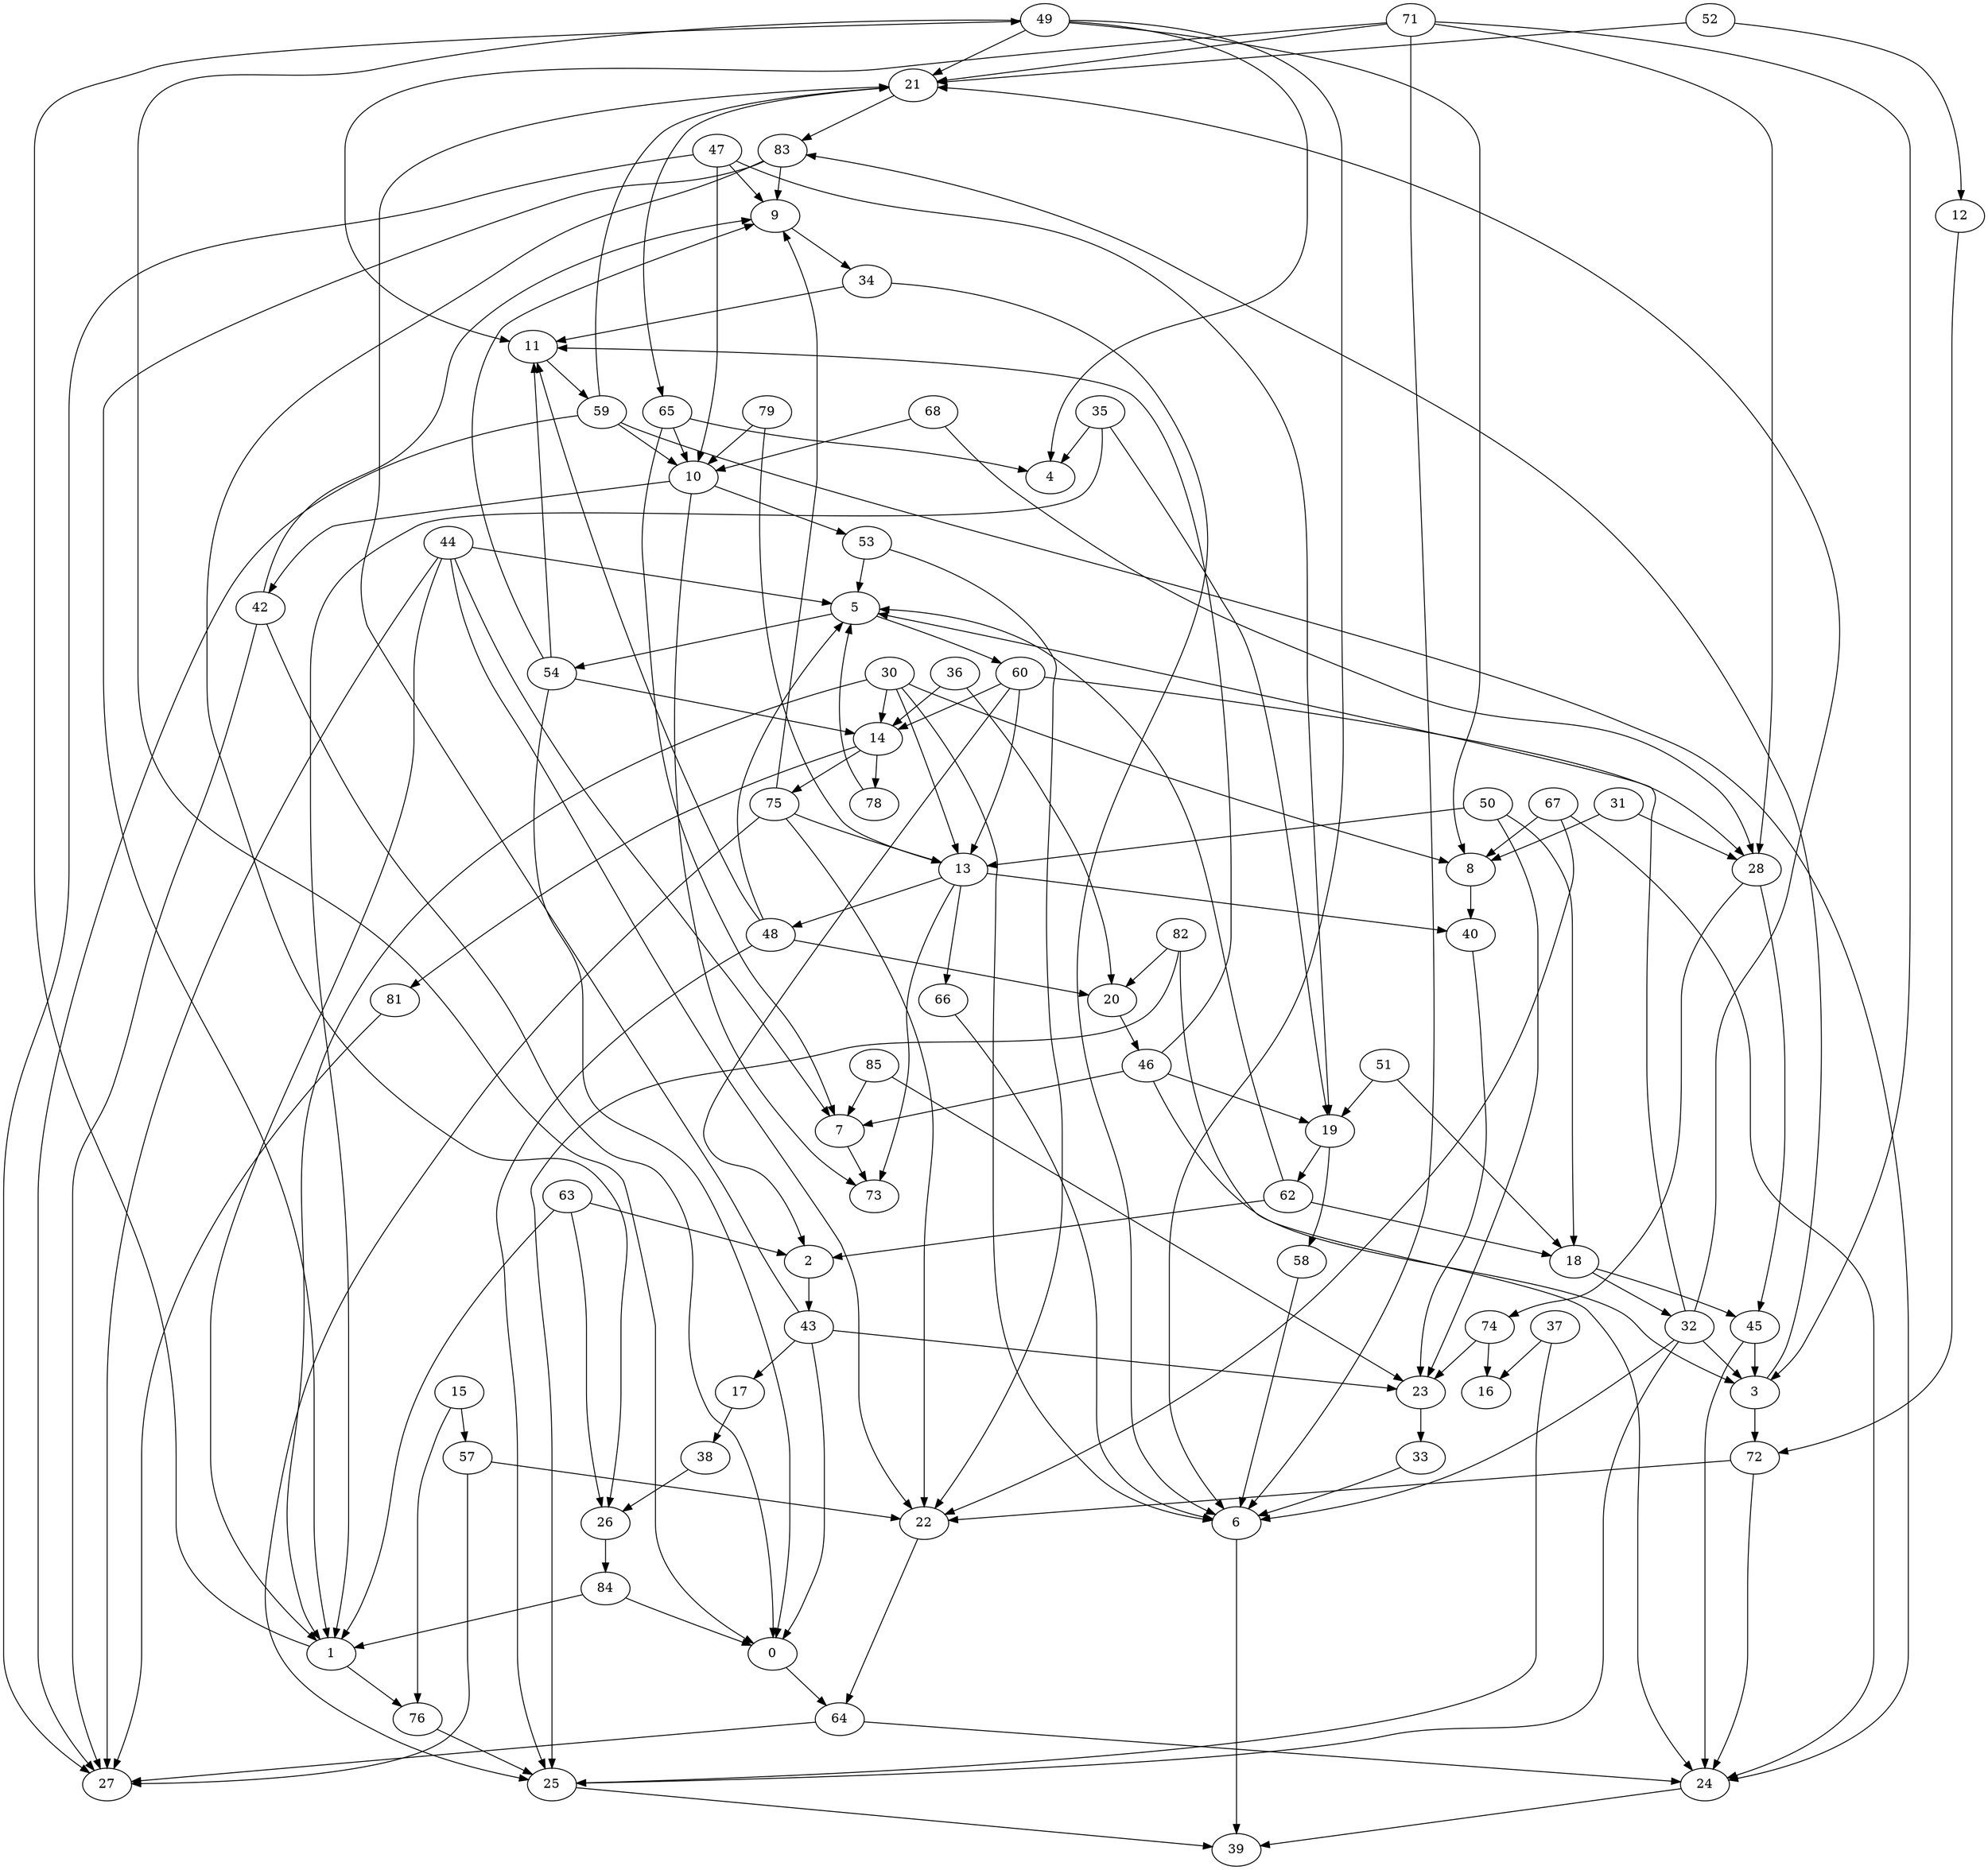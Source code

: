 strict digraph "bipartite_gnm_random_graph(29,58,174)" {
	graph [bb="0,0,2299,1908"];
	node [label="\N"];
	0	[bipartite=0,
		height=0.5,
		pos="581,234",
		width=0.75];
	64	[bipartite=1,
		height=0.5,
		pos="619,162",
		width=0.75];
	0 -> 64	[pos="e,610.23,179.15 589.81,216.76 594.42,208.28 600.16,197.71 605.32,188.2"];
	1	[bipartite=0,
		height=0.5,
		pos="442,1818",
		width=0.75];
	49	[bipartite=1,
		height=0.5,
		pos="454,1746",
		width=0.75];
	1 -> 49	[pos="e,451.04,1764.3 444.9,1800.1 446.23,1792.3 447.82,1783 449.31,1774.4"];
	76	[bipartite=1,
		height=0.5,
		pos="566,594",
		width=0.75];
	1 -> 76	[pos="e,562.39,612.07 415.05,1816.1 379.39,1813.4 317.29,1803 285,1764 233.66,1702 250.64,1663.2 265,1584 271.1,1550.4 274.83,1541.5 292,\
1512 349.25,1413.5 456,1428.9 456,1315 456,1315 456,1315 456,1097 456,1003 527.08,775.84 547,684 551.49,663.29 556.49,639.84 560.24,\
622.21"];
	2	[bipartite=0,
		height=0.5,
		pos="900,666",
		width=0.75];
	43	[bipartite=1,
		height=0.5,
		pos="676,594",
		width=0.75];
	2 -> 43	[pos="e,700.14,602.54 876.03,657.51 836.05,645.02 755.65,619.89 709.89,605.59"];
	3	[bipartite=0,
		height=0.5,
		pos="1010,522",
		width=0.75];
	72	[bipartite=1,
		height=0.5,
		pos="604,450",
		width=0.75];
	3 -> 72	[pos="e,624.48,462.11 989.52,509.89 984.56,507.61 979.19,505.46 974,504 830.28,463.56 783.72,508.44 640,468 638.05,467.45 636.08,466.81 \
634.12,466.1"];
	83	[bipartite=1,
		height=0.5,
		pos="321,450",
		width=0.75];
	3 -> 83	[pos="e,348.02,452.92 989.54,509.79 984.59,507.51 979.21,505.39 974,504 944.08,496.01 492.2,463.24 358.19,453.65"];
	4	[bipartite=0,
		height=0.5,
		pos="363,1530",
		width=0.75];
	5	[bipartite=0,
		height=0.5,
		pos="1341,1386",
		width=0.75];
	54	[bipartite=1,
		height=0.5,
		pos="1838,1314",
		width=0.75];
	5 -> 54	[pos="e,1811.7,1318.7 1367.4,1381.3 1450.4,1369.6 1706.3,1333.6 1801.7,1320.1"];
	60	[bipartite=1,
		height=0.5,
		pos="1529,1314",
		width=0.75];
	5 -> 60	[pos="e,1506.5,1324.5 1364.5,1376.9 1393.7,1366.8 1444.7,1348.8 1488,1332 1490.9,1330.9 1494,1329.7 1497,1328.4"];
	6	[bipartite=0,
		height=0.5,
		pos="1285,234",
		width=0.75];
	39	[bipartite=1,
		height=0.5,
		pos="938,18",
		width=0.75];
	6 -> 39	[pos="e,957.09,30.774 1265.8,221.19 1207.9,185.46 1034.3,78.369 966,36.269"];
	7	[bipartite=0,
		height=0.5,
		pos="1526,810",
		width=0.75];
	73	[bipartite=1,
		height=0.5,
		pos="1572,738",
		width=0.75];
	7 -> 73	[pos="e,1561.6,754.82 1536.4,793.12 1542.2,784.34 1549.5,773.26 1556,763.42"];
	8	[bipartite=0,
		height=0.5,
		pos="1191,1098",
		width=0.75];
	40	[bipartite=1,
		height=0.5,
		pos="1500,1026",
		width=0.75];
	8 -> 40	[pos="e,1474.8,1032.7 1216.3,1091.3 1271.3,1078.8 1402,1049.2 1464.9,1034.9"];
	9	[bipartite=0,
		height=0.5,
		pos="1771,378",
		width=0.75];
	34	[bipartite=1,
		height=0.5,
		pos="1762,306",
		width=0.75];
	9 -> 34	[pos="e,1764.2,324.28 1768.8,360.05 1767.8,352.35 1766.6,343.03 1765.5,334.36"];
	10	[bipartite=0,
		height=0.5,
		pos="999,1530",
		width=0.75];
	42	[bipartite=1,
		height=0.5,
		pos="1014,450",
		width=0.75];
	10 -> 42	[pos="e,990.14,458.49 996.25,1512 989.99,1473.6 974.15,1376.8 960,1296 910.99,1016.1 845,951.19 845,667 845,667 845,667 845,593 845,522.91 \
931.26,480.49 980.53,461.98"];
	53	[bipartite=1,
		height=0.5,
		pos="1077,1458",
		width=0.75];
	10 -> 53	[pos="e,1061.6,1472.8 1014.4,1515.2 1025.7,1505 1041.3,1491 1054.1,1479.6"];
	10 -> 73	[pos="e,1573.8,756.21 999.62,1511.9 1003,1445.8 1024.1,1205.2 1155,1080 1236.3,1002.2 1288.7,1031.8 1384,972 1470.2,917.91 1513.1,917.24 \
1562,828 1572.3,809.19 1574.4,784.82 1574.2,766.33"];
	11	[bipartite=0,
		height=0.5,
		pos="1808,234",
		width=0.75];
	59	[bipartite=1,
		height=0.5,
		pos="841,162",
		width=0.75];
	11 -> 59	[pos="e,867.74,164.94 1781.1,231.05 1645.3,221.22 1034.7,177.02 877.83,165.67"];
	12	[bipartite=0,
		height=0.5,
		pos="172,1458",
		width=0.75];
	12 -> 72	[pos="e,589.54,465.54 191.5,1445.2 236.15,1416.7 342,1338.8 342,1243 342,1243 342,1243 342,953 342,745.64 519.86,539.19 582.49,472.92"];
	13	[bipartite=0,
		height=0.5,
		pos="1713,1098",
		width=0.75];
	13 -> 40	[pos="e,1521.1,1037.6 1688,1090.8 1653.3,1081.9 1589,1064.3 1536,1044 1534.2,1043.3 1532.3,1042.5 1530.4,1041.7"];
	48	[bipartite=1,
		height=0.5,
		pos="1572,1026",
		width=0.75];
	13 -> 48	[pos="e,1593.3,1037.6 1691.9,1086.5 1668.1,1074.7 1629.3,1055.4 1602.3,1042"];
	66	[bipartite=1,
		height=0.5,
		pos="1952,954",
		width=0.75];
	13 -> 66	[pos="e,1932.5,966.58 1732.6,1085.4 1774.8,1060.3 1874.5,1001 1923.7,971.83"];
	13 -> 73	[pos="e,1582.9,754.49 1709.7,1080.1 1701.7,1041 1679.5,941.68 1646,864 1630,826.88 1605,787.23 1588.6,762.78"];
	14	[bipartite=0,
		height=0.5,
		pos="1652,1242",
		width=0.75];
	75	[bipartite=1,
		height=0.5,
		pos="1614,1170",
		width=0.75];
	14 -> 75	[pos="e,1622.8,1187.1 1643.2,1224.8 1638.6,1216.3 1632.8,1205.7 1627.7,1196.2"];
	78	[bipartite=1,
		height=0.5,
		pos="1504,1170",
		width=0.75];
	14 -> 78	[pos="e,1525.5,1181.2 1630.5,1230.8 1605.3,1218.9 1563.3,1199.1 1534.7,1185.5"];
	81	[bipartite=1,
		height=0.5,
		pos="2138,954",
		width=0.75];
	14 -> 81	[pos="e,2123.7,969.35 1677.8,1236.7 1714.5,1230 1783.1,1214.8 1836,1188 1953,1128.8 2069.6,1021.8 2116.5,976.35"];
	15	[bipartite=0,
		height=0.5,
		pos="511,666",
		width=0.75];
	57	[bipartite=1,
		height=0.5,
		pos="676,450",
		width=0.75];
	15 -> 57	[pos="e,655.82,462.27 511.44,647.75 512.63,628.9 516.67,598.41 530,576 558.84,527.5 613.29,488.53 646.92,467.67"];
	15 -> 76	[pos="e,554.09,610.16 522.93,649.81 530.21,640.55 539.66,628.52 547.85,618.09"];
	16	[bipartite=0,
		height=0.5,
		pos="938,522",
		width=0.75];
	17	[bipartite=0,
		height=0.5,
		pos="245,522",
		width=0.75];
	38	[bipartite=1,
		height=0.5,
		pos="211,450",
		width=0.75];
	17 -> 38	[pos="e,219.08,467.63 237.11,504.76 233.1,496.49 228.11,486.23 223.58,476.9"];
	18	[bipartite=0,
		height=0.5,
		pos="1196,666",
		width=0.75];
	32	[bipartite=1,
		height=0.5,
		pos="1230,594",
		width=0.75];
	18 -> 32	[pos="e,1221.9,611.63 1203.9,648.76 1207.9,640.49 1212.9,630.23 1217.4,620.9"];
	45	[bipartite=1,
		height=0.5,
		pos="1158,594",
		width=0.75];
	18 -> 45	[pos="e,1166.8,611.15 1187.2,648.76 1182.6,640.28 1176.8,629.71 1171.7,620.2"];
	19	[bipartite=0,
		height=0.5,
		pos="1162,810",
		width=0.75];
	58	[bipartite=1,
		height=0.5,
		pos="1285,306",
		width=0.75];
	19 -> 58	[pos="e,1285,324.05 1174,793.58 1205,752.25 1285,634.61 1285,523 1285,523 1285,523 1285,449 1285,409 1285,362.65 1285,334.08"];
	62	[bipartite=1,
		height=0.5,
		pos="1162,738",
		width=0.75];
	19 -> 62	[pos="e,1162,756.1 1162,791.7 1162,783.98 1162,774.71 1162,766.11"];
	20	[bipartite=0,
		height=0.5,
		pos="1348,954",
		width=0.75];
	46	[bipartite=1,
		height=0.5,
		pos="1310,882",
		width=0.75];
	20 -> 46	[pos="e,1318.8,899.15 1339.2,936.76 1334.6,928.28 1328.8,917.71 1323.7,908.2"];
	21	[bipartite=0,
		height=0.5,
		pos="467,1674",
		width=0.75];
	65	[bipartite=1,
		height=0.5,
		pos="739,1602",
		width=0.75];
	21 -> 65	[pos="e,713.96,1609.4 492.1,1666.5 540.88,1654 648.56,1626.3 704.2,1612"];
	21 -> 83	[pos="e,313.55,467.67 458.85,1656.4 453.83,1646 447.35,1632.3 442,1620 421.41,1572.6 436.61,1547.4 399,1512 361.86,1477 325,1513.1 290,\
1476 216.49,1398 228,1350.2 228,1243 228,1243 228,1243 228,665 228,659.95 284.49,532.78 309.42,476.92"];
	22	[bipartite=0,
		height=0.5,
		pos="731,378",
		width=0.75];
	22 -> 64	[pos="e,627.48,179.2 722.4,360.56 702.93,323.36 655.38,232.51 632.17,188.17"];
	23	[bipartite=0,
		height=0.5,
		pos="1409,522",
		width=0.75];
	33	[bipartite=1,
		height=0.5,
		pos="1392,378",
		width=0.75];
	23 -> 33	[pos="e,1394.1,396.19 1406.9,503.87 1404.1,479.67 1398.7,435.21 1395.3,406.39"];
	24	[bipartite=0,
		height=0.5,
		pos="619,90",
		width=0.75];
	24 -> 39	[pos="e,912.7,24.552 644.3,83.449 700.83,71.043 837.54,41.044 902.54,26.782"];
	25	[bipartite=0,
		height=0.5,
		pos="1120,522",
		width=0.75];
	25 -> 39	[pos="e,938,36.049 1108.6,505.33 1068.8,450.23 938,266.93 938,235 938,235 938,235 938,161 938,121 938,74.653 938,46.08"];
	26	[bipartite=0,
		height=0.5,
		pos="211,378",
		width=0.75];
	84	[bipartite=1,
		height=0.5,
		pos="211,306",
		width=0.75];
	26 -> 84	[pos="e,211,324.1 211,359.7 211,351.98 211,342.71 211,334.11"];
	27	[bipartite=0,
		height=0.5,
		pos="883,90",
		width=0.75];
	28	[bipartite=0,
		height=0.5,
		pos="1055,1098",
		width=0.75];
	28 -> 45	[pos="e,1137.3,605.76 1053.2,1080 1047.6,1026.8 1031,864.07 1031,811 1031,811 1031,811 1031,737 1031,678.92 1090.8,633.7 1128.3,611.03"];
	74	[bipartite=1,
		height=0.5,
		pos="1048,594",
		width=0.75];
	28 -> 74	[pos="e,1037.4,610.84 1048.7,1080.2 1033,1036.5 993,915.41 993,811 993,811 993,811 993,737 993,693.3 1015.9,646.82 1032.2,619.38"];
	30	[bipartite=1,
		height=0.5,
		pos="1939,1890",
		width=0.75];
	30 -> 1	[pos="e,468.91,1820.3 1912.1,1887.7 1730.8,1879.3 689.71,1830.6 479.13,1820.7"];
	30 -> 6	[pos="e,1312,234.9 1961.2,1879.6 2001.6,1860.8 2083,1814.6 2083,1747 2083,1747 2083,1747 2083,377 2083,267.39 1959.7,313.11 1853,288 1656.9,\
241.84 1413.7,235.58 1322.2,234.95"];
	30 -> 8	[pos="e,1217.7,1101 1953.3,1874.2 1975.3,1849.9 2015,1798.7 2015,1747 2015,1747 2015,1747 2015,1673 2015,1594.4 1977.7,1582 1942,1512 \
1907.1,1443.5 1899.5,1423.3 1846,1368 1828.4,1349.8 1821,1348.7 1802,1332 1749.6,1285.9 1748,1259.7 1688,1224 1643.8,1197.7 1622.2,\
1214.3 1578,1188 1558,1176.1 1560.9,1162.2 1540,1152 1485.4,1125.3 1306.2,1108.2 1228,1101.8"];
	30 -> 13	[pos="e,1718.7,1115.6 1939,1872 1939,1845.3 1939,1792.1 1939,1747 1939,1747 1939,1747 1939,1601 1939,1466.8 1856.5,1454.6 1802,1332 1769.3,\
1258.4 1737.1,1168.7 1722,1125.2"];
	30 -> 14	[pos="e,1656.3,1260 1928,1873.3 1900.1,1832.8 1825.5,1721.2 1779,1620 1720.9,1493.6 1675.6,1332.8 1659,1269.9"];
	31	[bipartite=1,
		height=0.5,
		pos="1153,1170",
		width=0.75];
	31 -> 8	[pos="e,1182.2,1115.1 1161.8,1152.8 1166.4,1144.3 1172.2,1133.7 1177.3,1124.2"];
	31 -> 28	[pos="e,1072.9,1111.8 1135,1156.2 1120,1145.4 1098.3,1129.9 1081.3,1117.8"];
	32 -> 3	[pos="e,1035.1,528.87 1208.9,582.36 1204.1,580.11 1198.9,577.85 1194,576 1143.3,556.85 1082.5,540.58 1045,531.3"];
	32 -> 5	[pos="e,1337.2,1368 1232.3,612.23 1238.5,658.73 1256.4,790.67 1274,900 1293.3,1019.9 1322,1047.6 1322,1169 1322,1243 1322,1243 1322,1243 \
1322,1283.4 1329.6,1329.6 1335.2,1358.1"];
	32 -> 6	[pos="e,1272.3,250.3 1230,575.95 1230,549.29 1230,496.11 1230,451 1230,451 1230,451 1230,377 1230,336.55 1233.1,325.2 1249,288 1253.4,\
277.72 1259.9,267.34 1266.1,258.53"];
	32 -> 21	[pos="e,483.67,1659.5 1211.4,607.08 1196.7,617.12 1175.9,632.26 1160,648 1131.1,676.48 1127,686.58 1104,720 955.88,935.62 918.19,990.63 \
800,1224 760.84,1301.3 772.47,1331.5 725,1404 655.64,1509.9 541.57,1611.1 491.67,1652.9"];
	32 -> 25	[pos="e,1138.9,535.05 1210.8,580.81 1193.3,569.67 1167.2,553.06 1147.5,540.5"];
	33 -> 6	[pos="e,1296.6,250.45 1380.3,361.53 1361.6,336.67 1324.7,287.66 1302.7,258.47"];
	34 -> 6	[pos="e,1312,235.74 1740.7,294.87 1734.5,292.27 1727.6,289.72 1721,288 1576.6,250.05 1398.1,239.15 1322,236.12"];
	34 -> 11	[pos="e,1797.6,250.82 1772.4,289.12 1778.2,280.34 1785.5,269.26 1792,259.42"];
	35	[bipartite=1,
		height=0.5,
		pos="376,1890",
		width=0.75];
	35 -> 1	[pos="e,428.02,1833.8 390,1874.2 399.01,1864.6 410.89,1852 421.02,1841.2"];
	35 -> 4	[pos="e,363.62,1548.1 375.37,1871.7 373.28,1814.2 366.55,1628.7 363.99,1558.4"];
	35 -> 19	[pos="e,1157.7,828.12 356.84,1876.7 325.32,1854.7 266,1805.6 266,1747 266,1747 266,1747 266,1673 266,1596.5 272.04,1565.2 327,1512 362.44,\
1477.7 389.8,1501.5 432,1476 471.8,1451.9 476.74,1438.5 508,1404 603.33,1298.9 597.9,1246.2 704,1152 866.21,1008 978.09,1062.3 1122,\
900 1137.9,882.06 1148.5,856.74 1154.7,837.7"];
	36	[bipartite=1,
		height=0.5,
		pos="1417,1314",
		width=0.75];
	36 -> 14	[pos="e,1627.9,1250.2 1441.3,1305.8 1483.4,1293.2 1570.2,1267.4 1618.2,1253.1"];
	36 -> 20	[pos="e,1351.3,972.09 1413.7,1295.7 1402.6,1238.1 1366.7,1051.9 1353.2,981.92"];
	37	[bipartite=1,
		height=0.5,
		pos="976,594",
		width=0.75];
	37 -> 16	[pos="e,946.77,539.15 967.19,576.76 962.58,568.28 956.84,557.71 951.68,548.2"];
	37 -> 25	[pos="e,1098.7,533.37 997.25,582.67 1021.6,570.83 1061.7,551.33 1089.4,537.86"];
	38 -> 26	[pos="e,211,396.1 211,431.7 211,423.98 211,414.71 211,406.11"];
	40 -> 23	[pos="e,1421.9,537.85 1497.1,1008 1489.7,963.76 1471,841.56 1471,739 1471,739 1471,739 1471,665 1471,624.03 1464.6,613.02 1447,576 1442,\
565.46 1434.9,554.81 1428.1,545.86"];
	42 -> 0	[pos="e,601.02,246.4 991.06,440.25 965.23,430.22 922.14,412.97 886,396 782.47,347.37 663.62,281.67 609.96,251.45"];
	42 -> 9	[pos="e,1744.4,381.46 1040.9,446.51 1155.6,435.91 1602.8,394.55 1734.4,382.38"];
	42 -> 27	[pos="e,886.36,107.97 994.66,437.19 962.14,415.67 900,366.75 900,307 900,307 900,307 900,233 900,192.71 893.17,146.44 888.17,117.96"];
	43 -> 0	[pos="e,575.61,251.78 658.71,579.97 633.11,559.46 586.21,516.92 568,468 541.64,397.17 560.6,305.84 572.83,261.5"];
	43 -> 17	[pos="e,271.54,526.22 651.1,586.77 636.79,583.31 618.45,579.11 602,576 485.64,554.03 346.53,535.62 281.67,527.48"];
	43 -> 21	[pos="e,475.5,1656.9 673.81,612.02 665.81,672.11 635.97,879.52 585,1044 567.14,1101.6 532,1108.7 532,1169 532,1459 532,1459 532,1459 532,\
1529.9 498.95,1608.5 479.99,1647.8"];
	43 -> 23	[pos="e,1382.5,525.53 702.52,590.47 813.86,579.83 1243.7,538.79 1372.4,526.5"];
	44	[bipartite=1,
		height=0.5,
		pos="1284,1890",
		width=0.75];
	44 -> 1	[pos="e,468.6,1821.2 1257.4,1886.8 1134.5,1876.6 621.67,1833.9 478.98,1822.1"];
	44 -> 5	[pos="e,1330,1402.8 1284,1872 1284,1845.3 1284,1792.1 1284,1747 1284,1747 1284,1747 1284,1529 1284,1485.1 1307.8,1438.7 1324.6,1411.3"];
	44 -> 7	[pos="e,1533.1,827.66 1309.6,1884.1 1397.9,1866 1692.8,1794.2 1851,1620 1896.7,1569.6 1891.3,1543 1903,1476 1928.4,1331.2 1910.5,1278.8 \
1836,1152 1754.1,1012.7 1671.7,1028.6 1574,900 1559.1,880.33 1546,855.4 1537.3,836.93"];
	44 -> 22	[pos="e,735.01,396.08 1257.4,1886.5 1160.5,1876.7 832,1836.8 832,1747 832,1747 832,1747 832,1313 832,1156.8 766.89,1126.9 747,972 716.43,\
733.94 764.67,670.84 741,432 740.16,423.48 738.64,414.29 737.04,405.99"];
	44 -> 27	[pos="e,910.13,91.528 1310.5,1885.7 1358.2,1879.3 1461.5,1863.3 1545,1836 1671.3,1794.7 1704.9,1777 1807,1692 2125.1,1427 2269,1297.1 \
2269,883 2269,883 2269,883 2269,233 2269,199.66 2403.3,221.46 2096,144 1979.7,114.69 1111.6,95.608 920.25,91.731"];
	45 -> 3	[pos="e,1031.5,533.19 1136.5,582.82 1111.3,570.9 1069.3,551.06 1040.7,537.52"];
	45 -> 24	[pos="e,630.57,106.34 1139.5,580.82 1124.2,570.48 1102.2,554.99 1084,540 1066.1,525.19 1064.9,517.57 1046,504 1018.2,484.06 1005.3,488.65 \
978,468 828.7,354.88 685.85,177.83 636.85,114.5"];
	46 -> 3	[pos="e,1029.6,534.47 1300.5,865.14 1282.3,835.35 1240.6,769.57 1198,720 1182.8,702.36 1175.2,701.6 1160,684 1121.6,639.6 1125.3,617.67 \
1084,576 1070.4,562.25 1052.8,549.52 1038.2,539.98"];
	46 -> 7	[pos="e,1502.3,818.69 1333.9,873.24 1372.6,860.73 1448.7,836.05 1492.6,821.81"];
	46 -> 11	[pos="e,1812,251.84 1326.7,867.75 1407.2,803.37 1753.7,521.38 1807,396 1825.7,352.09 1819.9,295.15 1814,262.09"];
	46 -> 19	[pos="e,1183.5,821.19 1288.5,870.82 1263.3,858.9 1221.3,839.06 1192.7,825.52"];
	47	[bipartite=1,
		height=0.5,
		pos="1815,1602",
		width=0.75];
	47 -> 9	[pos="e,1791.2,390.2 1817.8,1583.9 1826.3,1535.6 1855,1394.9 1917,1296 1959.2,1228.6 2045,1250.5 2045,1171 2045,1171 2045,1171 2045,809 \
2045,619.12 1968.7,575.21 1844,432 1831.5,417.62 1814.4,404.93 1799.8,395.58"];
	47 -> 10	[pos="e,1025.9,1533.3 1788.3,1598.7 1668,1588.4 1175.7,1546.2 1036.1,1534.2"];
	47 -> 19	[pos="e,1168.7,827.45 1788.7,1597.1 1676.8,1579.6 1246,1504.5 1246,1387 1246,1387 1246,1387 1246,1169 1246,1041.6 1195,895.34 1172.5,836.99"];
	47 -> 27	[pos="e,910.23,90.917 1823.3,1584.7 1838.3,1555.4 1871.6,1491.7 1903,1440 2052.2,1194.5 2231,1170.3 2231,883 2231,883 2231,883 2231,233 \
2231,97.405 1138.3,90.866 920.51,90.91"];
	48 -> 5	[pos="e,1347.8,1368.3 1558.4,1041.8 1537.8,1064.6 1497.8,1110.1 1468,1152 1424.6,1212.9 1415.7,1229.8 1381,1296 1370.1,1316.8 1359.3,1341.1 \
1351.7,1359"];
	48 -> 11	[pos="e,1816.3,251.41 1598,1020.6 1674.4,1006.2 1893,952.49 1893,811 1893,811 1893,811 1893,665 1893,495.27 1888.3,448.11 1832,288 1828.8,\
278.86 1824.6,269.13 1820.6,260.54"];
	48 -> 20	[pos="e,1373.4,960.73 1550.9,1014.3 1546.1,1012.1 1540.9,1009.8 1536,1008 1484,988.56 1421.7,972.32 1383.5,963.13"];
	48 -> 25	[pos="e,1147.4,522.38 1584.8,1009.7 1602.6,987.31 1634.1,943.54 1646,900 1662.2,840.81 1620.3,740.07 1608,720 1557.9,638.13 1533.6,617.34 \
1447,576 1350.1,529.76 1220.6,522.78 1157.6,522.38"];
	49 -> 0	[pos="e,554.42,238.01 441.26,1729.8 371.21,1646.1 36,1241.7 36,1171 36,1171 36,1171 36,1097 36,768.21 -66.754,643.36 100,360 123.44,320.18 \
133.34,307.99 175,288 191.6,280.03 447.37,250.23 544.22,239.17"];
	49 -> 4	[pos="e,369.9,1547.5 446.71,1728.3 442.16,1717.9 436.21,1704.2 431,1692 410.63,1644.4 387.22,1588.8 373.86,1556.9"];
	49 -> 6	[pos="e,1258,237.46 471.62,1731.9 482.95,1722.2 496.7,1708.1 503,1692 508.83,1677.1 505.81,1671.8 503,1656 491.04,1588.9 480.31,1573.1 \
450,1512 441.56,1495 437.06,1492.1 427,1476 407.13,1444.2 399.56,1437.6 383,1404 318.88,1273.7 266,1244.2 266,1099 266,1099 266,\
1099 266,953 266,852.07 190,839.93 190,739 190,739 190,739 190,593 190,552.55 189.21,539.27 209,504 209.04,503.92 284.92,432.04 \
285,432 522.43,302.7 610.21,337.45 876,288 1011.9,262.71 1175.5,245.42 1247.7,238.45"];
	49 -> 8	[pos="e,1192.6,1116 480.27,1741.5 577.52,1728.2 916.04,1678.6 1006,1620 1104.7,1555.8 1132,1504.7 1132,1387 1132,1387 1132,1387 1132,1313 \
1132,1251.9 1175.4,1247.5 1189,1188 1193.7,1167.6 1194,1143.8 1193.2,1126"];
	49 -> 21	[pos="e,463.79,1692.3 457.15,1728.1 458.58,1720.3 460.31,1711 461.92,1702.4"];
	50	[bipartite=1,
		height=0.5,
		pos="1800,1170",
		width=0.75];
	50 -> 13	[pos="e,1729.7,1112.5 1783.2,1155.5 1770.3,1145.1 1752.4,1130.7 1737.8,1119"];
	50 -> 18	[pos="e,1223.2,667.08 1798.6,1152 1791.8,1084.4 1757.1,832.73 1608,720 1549.4,675.71 1323.2,668.35 1233.2,667.19"];
	50 -> 23	[pos="e,1435.8,524.48 1805.2,1152.2 1820.8,1098.6 1864.6,927.78 1831,792 1822.3,756.88 1814.8,748.86 1793,720 1737.1,646.03 1723.7,619.86 \
1642,576 1578.5,541.89 1493.8,529.66 1445.9,525.33"];
	51	[bipartite=1,
		height=0.5,
		pos="1086,882",
		width=0.75];
	51 -> 18	[pos="e,1175.1,677.66 1086.6,863.52 1088.4,832.24 1095.9,765.68 1126,720 1136.1,704.62 1152.3,691.94 1166.6,682.85"];
	51 -> 19	[pos="e,1146.6,825.14 1101.4,866.83 1112.2,856.87 1126.9,843.37 1139.1,832.14"];
	52	[bipartite=1,
		height=0.5,
		pos="321,1746",
		width=0.75];
	52 -> 12	[pos="e,169.9,1476 305.89,1731 274.72,1701 203.88,1626.9 176,1548 168.97,1528.1 168.3,1504.1 169.2,1486.1"];
	52 -> 21	[pos="e,445.74,1685.2 342.23,1734.8 367.1,1722.9 408.48,1703.1 436.72,1689.5"];
	53 -> 5	[pos="e,1316.4,1393.5 1101.8,1450.4 1149.2,1437.8 1252.6,1410.4 1306.6,1396.1"];
	53 -> 22	[pos="e,747.47,392.38 1066.4,1441.2 1050.4,1415.7 1022,1363.6 1022,1315 1022,1315 1022,1315 1022,1241 1022,1047.6 955,1004.4 955,811 955,\
811 955,811 955,737 955,587.81 813.47,449.6 755.41,399.17"];
	54 -> 0	[pos="e,608.01,235.71 1849.1,1297.5 1886.7,1243.3 2007,1056.3 2007,883 2007,883 2007,883 2007,521 2007,406.89 1912.7,402.91 1807,360 1582.9,\
269.03 798.17,241.24 618.05,235.99"];
	54 -> 9	[pos="e,1786.4,393.09 1854.6,1299.6 1881.4,1276.5 1931,1226.1 1931,1171 1931,1171 1931,1171 1931,1097 1931,999.96 1855,764.04 1855,667 \
1855,667 1855,667 1855,521 1855,472.72 1818.6,426.45 1793.7,400.48"];
	54 -> 11	[pos="e,1835.1,235.02 1858.1,1301.9 1933.2,1259 2193,1095 2193,883 2193,883 2193,883 2193,377 2193,318.82 2149,314.06 2097,288 2013.7,\
246.27 1902.2,237.11 1845.1,235.28"];
	54 -> 14	[pos="e,1674.9,1251.6 1814.8,1304.3 1781.9,1291.9 1721.6,1269.2 1684.3,1255.2"];
	57 -> 22	[pos="e,719.09,394.16 687.93,433.81 695.21,424.55 704.66,412.52 712.85,402.09"];
	57 -> 27	[pos="e,861.97,101.45 678.29,431.91 681.05,413.72 686.4,384.27 695,360 731,258.46 733.76,224.82 805,144 818.48,128.7 837.31,115.74 853.09,\
106.47"];
	58 -> 6	[pos="e,1285,252.1 1285,287.7 1285,279.98 1285,270.71 1285,262.11"];
	59 -> 10	[pos="e,992.19,1512.5 840.02,180.32 836.22,248.77 822.39,507.12 818,720 811.5,1035.1 948.58,1403.1 988.34,1502.9"];
	59 -> 21	[pos="e,467.41,1655.6 814.56,166.42 691.93,182.42 181.87,250.75 121,288 44.647,334.72 0,359.49 0,449 0,595 0,595 0,595 0,647.23 291.05,\
1439.1 328,1476 360.53,1508.5 394.15,1477.9 425,1512 458.72,1549.3 466,1610.3 467.21,1645.5"];
	59 -> 24	[pos="e,643.86,97.365 819.04,151.38 812.93,148.84 806.25,146.2 800,144 749.76,126.29 690.27,109.68 653.58,99.929"];
	59 -> 27	[pos="e,873.22,107.31 850.53,145.12 855.67,136.56 862.12,125.8 867.92,116.13"];
	60 -> 2	[pos="e,927.17,666.63 1520.2,1296.7 1507.7,1273.2 1484.3,1228 1468,1188 1409.8,1045.6 1438.2,987.2 1346,864 1291,790.52 1279.7,761.88 \
1198,720 1112.2,675.98 996.2,667.84 937.45,666.76"];
	60 -> 13	[pos="e,1702.8,1115 1543.1,1298.5 1574,1266.8 1645.2,1193.8 1650,1188 1667.3,1167.1 1685,1141.7 1697.2,1123.3"];
	60 -> 14	[pos="e,1632,1254.4 1549,1301.6 1569.1,1290.2 1600.3,1272.4 1623.1,1259.5"];
	60 -> 28	[pos="e,1062.4,1115.7 1504.4,1306.5 1420.5,1284.4 1149.7,1211.7 1117,1188 1094.6,1171.7 1077.5,1144.8 1067,1124.8"];
	62 -> 2	[pos="e,924.77,673.62 1137.4,730.41 1090.4,717.88 988.22,690.57 934.52,676.22"];
	62 -> 5	[pos="e,1329.6,1369.4 1174.7,754.33 1182.5,764.45 1192.1,778.33 1198,792 1232.3,870.79 1284,1083.1 1284,1169 1284,1243 1284,1243 1284,\
1243 1284,1284 1291.7,1294.4 1308,1332 1312.3,1341.9 1318.2,1352.1 1323.9,1360.9"];
	62 -> 18	[pos="e,1187.9,683.63 1169.9,720.76 1173.9,712.49 1178.9,702.23 1183.4,692.9"];
	63	[bipartite=1,
		height=0.5,
		pos="79,1890",
		width=0.75];
	63 -> 1	[pos="e,416.02,1824 104.53,1884.1 167.9,1871.9 332.58,1840.1 405.89,1826"];
	63 -> 2	[pos="e,892.74,683.44 84.697,1872.3 104.78,1815.4 177.34,1626.4 292,1512 315.1,1488.9 329,1494.3 356,1476 500.42,1378 526.04,1333.1 623,\
1188 743.08,1008.2 853.41,770.82 888.47,692.95"];
	63 -> 26	[pos="e,197.57,394.04 81.204,1871.7 89.169,1807.6 116,1577.5 116,1387 116,1387 116,1387 116,1313 116,1116.8 111.09,617.52 175,432 178.64,\
421.43 184.97,410.99 191.32,402.21"];
	64 -> 24	[pos="e,619,108.1 619,143.7 619,135.98 619,126.71 619,118.11"];
	64 -> 27	[pos="e,857.22,95.735 640.89,151.17 647,148.63 653.7,146.04 660,144 724.84,123 802.73,106.38 847.19,97.674"];
	65 -> 4	[pos="e,389.02,1535.8 713.16,1596.2 647.55,1584 474.44,1551.7 399,1537.7"];
	65 -> 7	[pos="e,1505.1,821.49 749.6,1585.2 765.59,1559.7 794,1507.6 794,1459 794,1459 794,1459 794,1313 794,1220.2 860.51,1216.8 927,1152 964.2,\
1115.8 975.45,1108.3 1019,1080 1108.2,1022.1 1401,873.78 1496,826.04"];
	65 -> 10	[pos="e,974.15,1537.7 763.93,1594.3 810.62,1581.7 911.31,1554.6 964.48,1540.3"];
	66 -> 6	[pos="e,1312.2,235.53 1955.4,936.03 1960.3,909.48 1969,856.44 1969,811 1969,811 1969,811 1969,449 1969,344.62 1892.9,331.43 1798,288 1713.1,\
249.14 1425.9,238.42 1322.5,235.78"];
	67	[bipartite=1,
		height=0.5,
		pos="587,1170",
		width=0.75];
	67 -> 8	[pos="e,1165.2,1103.9 613.57,1166.8 688.71,1160.5 909.05,1141 1091,1116 1112.3,1113.1 1136.1,1109.1 1155.1,1105.7"];
	67 -> 22	[pos="e,730.38,396.04 591.34,1152 597.46,1128 608.89,1082.7 618,1044 625.5,1012.1 626.97,1004 634,972 669.09,812.09 687.96,773.94 712,\
612 722.99,537.98 728,449.72 729.95,406.13"];
	67 -> 24	[pos="e,592.53,93.921 572.9,1154.5 536.98,1116.6 442.17,1009.6 404,900 338.25,711.18 376,650.94 376,451 376,451 376,451 376,233 376,138.61 \
514.35,105.82 582.27,95.406"];
	68	[bipartite=1,
		height=0.5,
		pos="970,1602",
		width=0.75];
	68 -> 10	[pos="e,992.18,1547.5 976.87,1584.4 980.27,1576.2 984.44,1566.1 988.25,1557"];
	68 -> 28	[pos="e,1040.9,1113.7 958.05,1585.4 940.03,1560.2 908,1508.5 908,1459 908,1459 908,1459 908,1385 908,1276 993.53,1166.9 1034.1,1121.2"];
	71	[bipartite=1,
		height=0.5,
		pos="684,1746",
		width=0.75];
	71 -> 3	[pos="e,989.65,533.87 685.26,1727.7 694.56,1603.4 755.08,846.63 864,648 891.2,598.39 946.42,559.66 980.61,539.16"];
	71 -> 6	[pos="e,1259.7,240.68 700.69,1731.4 731.04,1705 790.77,1643.9 775,1584 723.53,1388.5 627.2,1375.3 551,1188 459.66,963.5 426.07,885.37 \
475,648 496.1,545.63 498.24,509.83 568,432 611.31,383.68 634.18,382.62 695,360 771.88,331.41 795.7,340.72 876,324 1014.4,295.18 \
1178.6,258.78 1249.5,242.95"];
	71 -> 11	[pos="e,1781,236.5 675.85,1728.5 656.57,1689.9 606.06,1590.8 557,1512 500.37,1421 418,1422.2 418,1315 418,1315 418,1315 418,737 418,529.08 \
497.8,425.9 695,360 901.95,290.84 1601.5,246.87 1770.9,237.08"];
	71 -> 21	[pos="e,490.83,1682.7 659.95,1737.2 621.15,1724.7 544.64,1700 500.52,1685.8"];
	71 -> 28	[pos="e,1034.5,1109.9 708.7,1738.7 759.3,1724.2 870,1683.2 870,1603 870,1603 870,1603 870,1313 870,1219 973.52,1145.9 1025.7,1115"];
	72 -> 22	[pos="e,710.55,390.27 624.12,437.91 644.99,426.41 677.84,408.3 701.61,395.2"];
	72 -> 24	[pos="e,606.19,105.86 594.37,432.91 572.95,395.1 524.78,297.62 545,216 554.72,176.76 581.29,137.64 599.79,113.89"];
	74 -> 16	[pos="e,956.94,535.05 1028.8,580.81 1011.3,569.67 985.24,553.06 965.51,540.5"];
	74 -> 23	[pos="e,1383.2,527.38 1072.9,586.99 1087.3,583.61 1105.6,579.39 1122,576 1212,557.36 1318.6,538.52 1373,529.13"];
	75 -> 9	[pos="e,1772.6,396.03 1625,1153.3 1652.5,1113.2 1723.9,1003.2 1755,900 1785,800.32 1779,771.1 1779,667 1779,667 1779,667 1779,521 1779,\
480.93 1775.8,434.61 1773.4,406.05"];
	75 -> 13	[pos="e,1695,1111.8 1632.2,1156.2 1647.4,1145.4 1669.3,1129.9 1686.5,1117.8"];
	75 -> 22	[pos="e,755.48,385.9 1620.1,1152 1645.5,1081.4 1741,815.58 1741,811 1741,811 1741,811 1741,665 1741,605.83 1692.7,606.49 1642,576 1385.8,\
421.94 1267.9,541.27 978,468 939.81,458.35 933.82,446.01 897,432 852.16,414.94 799.17,398.67 765.33,388.77"];
	75 -> 25	[pos="e,1147.2,522.98 1593.1,1158.6 1559.4,1140.4 1493.6,1099.7 1464,1044 1400,923.69 1433,875.25 1433,739 1433,739 1433,739 1433,665 \
1433,545.12 1240.2,525.94 1157.2,523.24"];
	76 -> 25	[pos="e,1095.2,529.65 587.28,582.71 593.5,580.1 600.41,577.59 607,576 797.27,529.95 852.55,569.99 1046,540 1058.9,538 1072.9,534.99 1085.3,\
532.06"];
	78 -> 5	[pos="e,1366.4,1379.3 1503,1188.2 1500.2,1220.2 1490,1289.6 1453,1332 1433,1354.9 1400.9,1368.7 1376.2,1376.4"];
	79	[bipartite=1,
		height=0.5,
		pos="1178,1602",
		width=0.75];
	79 -> 10	[pos="e,1021.8,1539.9 1155.3,1592.1 1123.9,1579.9 1067.1,1557.6 1031.3,1543.6"];
	79 -> 13	[pos="e,1711.8,1116 1205,1599.7 1312.8,1593.6 1707,1564.1 1707,1459 1707,1459 1707,1459 1707,1241 1707,1201 1709.4,1154.6 1711.2,1126.1"];
	81 -> 27	[pos="e,910.21,91.15 2136.4,935.97 2134.1,909.33 2130,856.19 2130,811 2130,811 2130,811 2130,233 2130,107.98 1127.7,92.993 920.29,91.231"];
	82	[bipartite=1,
		height=0.5,
		pos="549,1026",
		width=0.75];
	82 -> 20	[pos="e,1321.3,957.34 575.58,1022.7 694.08,1012.3 1174.3,970.22 1311.3,958.21"];
	82 -> 24	[pos="e,591.76,91.724 537.98,1009.3 517.55,980.19 472.22,916.32 432,864 262.75,643.81 38,656.72 38,379 38,379 38,379 38,233 38,120.64 \
453.22,96.771 581.62,92.076"];
	82 -> 25	[pos="e,1095.2,529.6 551.86,1008 565.41,927.95 623.29,590.94 640,576 707.52,515.62 956.54,554.17 1046,540 1058.9,537.95 1072.9,534.94 \
1085.3,532.02"];
	83 -> 1	[pos="e,462.85,1806.3 319.28,468.06 314.95,512.38 304,634.78 304,737 304,955 304,955 304,955 304,1055.9 380,1068.1 380,1169 380,1315 380,\
1315 380,1315 380,1356 383.82,1368.3 404,1404 460.39,1503.6 570,1486.5 570,1601 570,1675 570,1675 570,1675 570,1733.3 509.76,1778.4 \
471.93,1801"];
	83 -> 9	[pos="e,1743.9,380.42 347.67,446.93 392.94,443.46 487.74,436.44 568,432 949.97,410.86 1045.8,413.47 1428,396 1539.2,390.92 1670.6,384.21 \
1733.6,380.95"];
	83 -> 26	[pos="e,229.94,391.05 301.84,436.81 284.33,425.67 258.24,409.06 238.51,396.5"];
	84 -> 0	[pos="e,555.45,239.83 236.72,300.13 301.39,287.9 470.87,255.84 545.19,241.77"];
	84 -> 1	[pos="e,415.06,1816 198.2,322.28 190.37,332.38 180.77,346.26 175,360 149.72,420.19 158.49,439.92 146,504 113.39,671.35 75,710.5 75,881 \
75,1099 75,1099 75,1099 75,1405.5 23.979,1566 258,1764 300.02,1799.6 364.66,1811.3 405.08,1815.1"];
	85	[bipartite=1,
		height=0.5,
		pos="1610,882",
		width=0.75];
	85 -> 7	[pos="e,1542.1,824.46 1593.8,867.5 1581.4,857.14 1564,842.67 1550,830.97"];
	85 -> 23	[pos="e,1435.9,525.31 1620.6,865.16 1636.6,839.72 1665,787.64 1665,739 1665,739 1665,739 1665,665 1665,566.14 1517.2,535.53 1446.2,526.53"];
}
